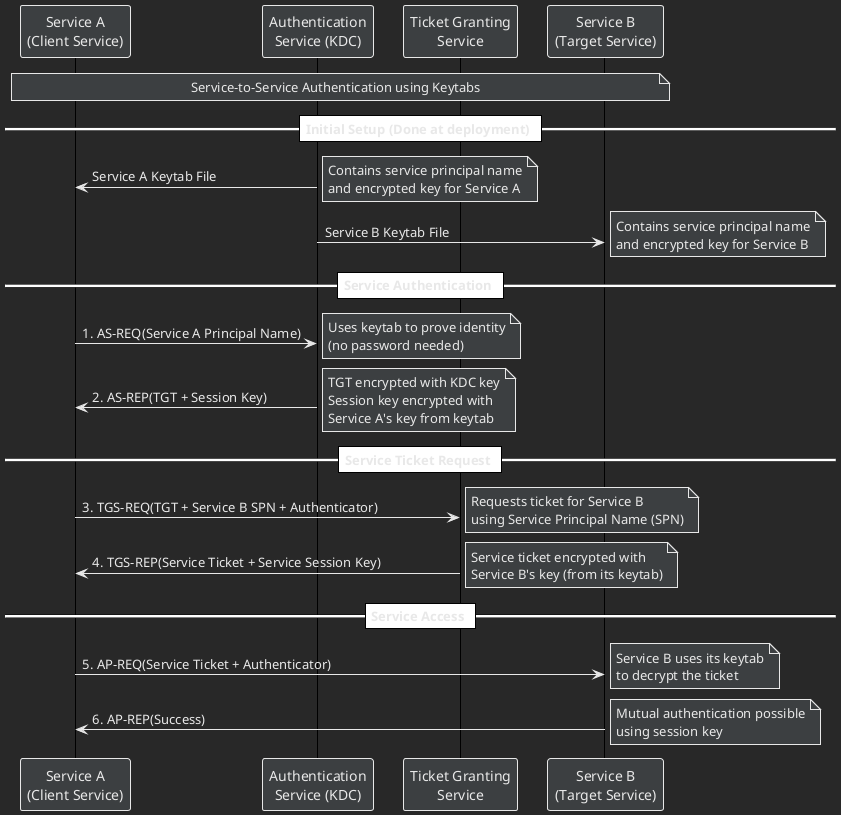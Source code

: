 @startuml
!theme plain
skinparam backgroundColor #282828
skinparam DefaultFontColor #E8E8E8
skinparam ArrowColor #E8E8E8
skinparam SequenceGroupBorderColor #E8E8E8

skinparam ParticipantBackgroundColor #3C3F41
skinparam ParticipantBorderColor #E8E8E8
skinparam ParticipantFontColor #E8E8E8

skinparam NoteBackgroundColor #3C3F41
skinparam NoteBorderColor #E8E8E8
skinparam NoteFontColor #E8E8E8

skinparam GroupBackgroundColor #3C3F41
skinparam GroupBodyBackgroundColor #282828
skinparam GroupBorderColor #E8E8E8
skinparam GroupFontColor #E8E8E8

skinparam SequenceGroupHeaderFontColor #E8E8E8
skinparam SequenceGroupBackgroundColor #3C3F41
skinparam SequenceGroupBodyBackgroundColor #282828

participant ServiceA as "Service A\n(Client Service)"
participant AS as "Authentication\nService (KDC)"
participant TGS as "Ticket Granting\nService"
participant ServiceB as "Service B\n(Target Service)"

note over ServiceA, ServiceB #3C3F41
  Service-to-Service Authentication using Keytabs
end note

== Initial Setup (Done at deployment) ==
AS -> ServiceA: Service A Keytab File
note right #3C3F41
  Contains service principal name
  and encrypted key for Service A
end note

AS -> ServiceB: Service B Keytab File
note right #3C3F41
  Contains service principal name
  and encrypted key for Service B
end note

== Service Authentication ==
ServiceA -> AS: 1. AS-REQ(Service A Principal Name)
note right #3C3F41
  Uses keytab to prove identity
  (no password needed)
end note

AS -> ServiceA: 2. AS-REP(TGT + Session Key)
note right #3C3F41
  TGT encrypted with KDC key
  Session key encrypted with
  Service A's key from keytab
end note

== Service Ticket Request ==
ServiceA -> TGS: 3. TGS-REQ(TGT + Service B SPN + Authenticator)
note right #3C3F41
  Requests ticket for Service B
  using Service Principal Name (SPN)
end note

TGS -> ServiceA: 4. TGS-REP(Service Ticket + Service Session Key)
note right #3C3F41
  Service ticket encrypted with
  Service B's key (from its keytab)
end note

== Service Access ==
ServiceA -> ServiceB: 5. AP-REQ(Service Ticket + Authenticator)
note right #3C3F41
  Service B uses its keytab
  to decrypt the ticket
end note

ServiceB -> ServiceA: 6. AP-REP(Success)
note right #3C3F41
  Mutual authentication possible
  using session key
end note

@enduml
